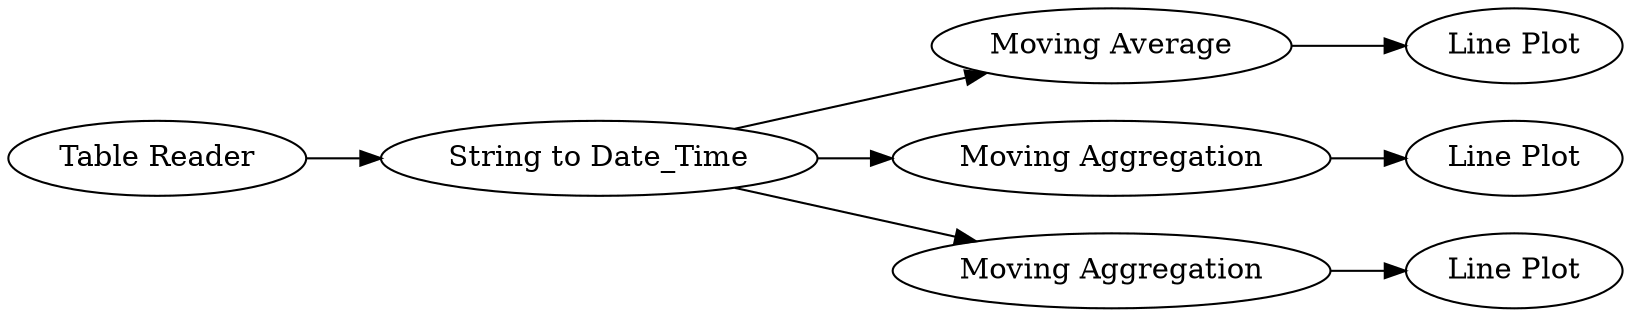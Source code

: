 digraph {
	"6220394619361482229_12" [label="Line Plot"]
	"6220394619361482229_14" [label="Line Plot"]
	"6220394619361482229_2" [label="Moving Average"]
	"6220394619361482229_5" [label="Table Reader"]
	"6220394619361482229_6" [label="Moving Aggregation"]
	"6220394619361482229_8" [label="Moving Aggregation"]
	"6220394619361482229_7" [label="String to Date_Time"]
	"6220394619361482229_13" [label="Line Plot"]
	"6220394619361482229_7" -> "6220394619361482229_8"
	"6220394619361482229_5" -> "6220394619361482229_7"
	"6220394619361482229_7" -> "6220394619361482229_6"
	"6220394619361482229_6" -> "6220394619361482229_13"
	"6220394619361482229_7" -> "6220394619361482229_2"
	"6220394619361482229_8" -> "6220394619361482229_12"
	"6220394619361482229_2" -> "6220394619361482229_14"
	rankdir=LR
}
